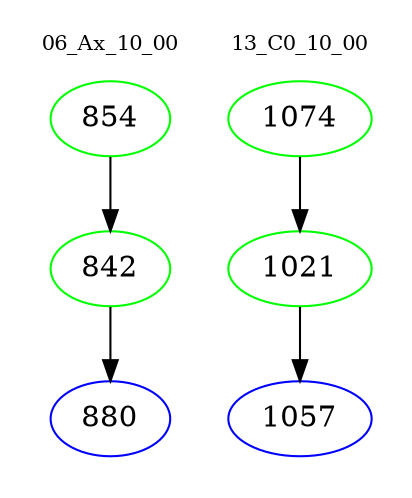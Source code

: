 digraph{
subgraph cluster_0 {
color = white
label = "06_Ax_10_00";
fontsize=10;
T0_854 [label="854", color="green"]
T0_854 -> T0_842 [color="black"]
T0_842 [label="842", color="green"]
T0_842 -> T0_880 [color="black"]
T0_880 [label="880", color="blue"]
}
subgraph cluster_1 {
color = white
label = "13_C0_10_00";
fontsize=10;
T1_1074 [label="1074", color="green"]
T1_1074 -> T1_1021 [color="black"]
T1_1021 [label="1021", color="green"]
T1_1021 -> T1_1057 [color="black"]
T1_1057 [label="1057", color="blue"]
}
}
